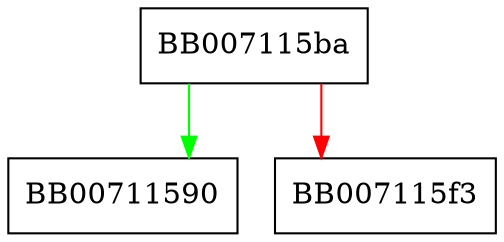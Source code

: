 digraph FUN_007115ba {
  node [shape="box"];
  graph [splines=ortho];
  BB007115ba -> BB00711590 [color="green"];
  BB007115ba -> BB007115f3 [color="red"];
}